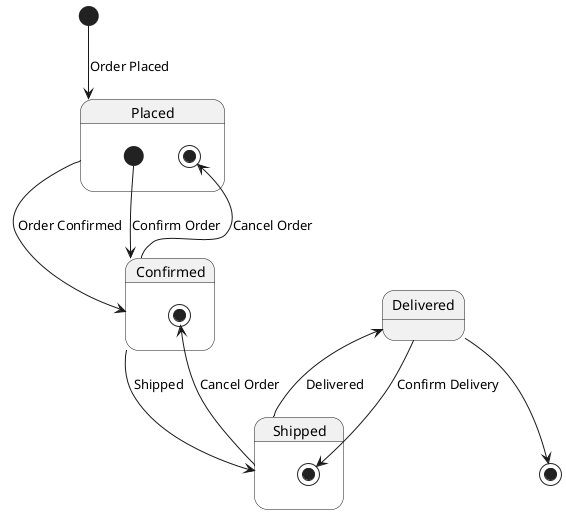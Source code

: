 @startuml OrderProcessingSystem
skinparam monochrome true

[*] --> Placed: Order Placed
Placed --> Confirmed: Order Confirmed
Confirmed --> Shipped: Shipped
Shipped --> Delivered: Delivered
Delivered --> [*]

state Placed {
  [*] --> Confirmed: Confirm Order
  Confirmed --> [*]: Cancel Order
}

state Confirmed {
  Shipped --> [*]: Cancel Order
}

state Shipped {
  Delivered --> [*]: Confirm Delivery
}

@enduml
